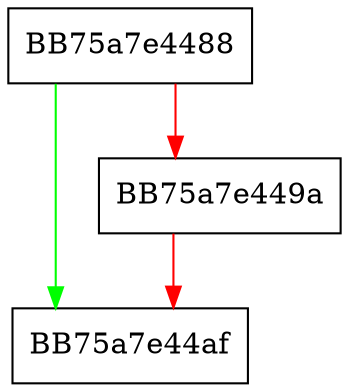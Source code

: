 digraph ResetAttributePersistContextThrottler {
  node [shape="box"];
  graph [splines=ortho];
  BB75a7e4488 -> BB75a7e44af [color="green"];
  BB75a7e4488 -> BB75a7e449a [color="red"];
  BB75a7e449a -> BB75a7e44af [color="red"];
}